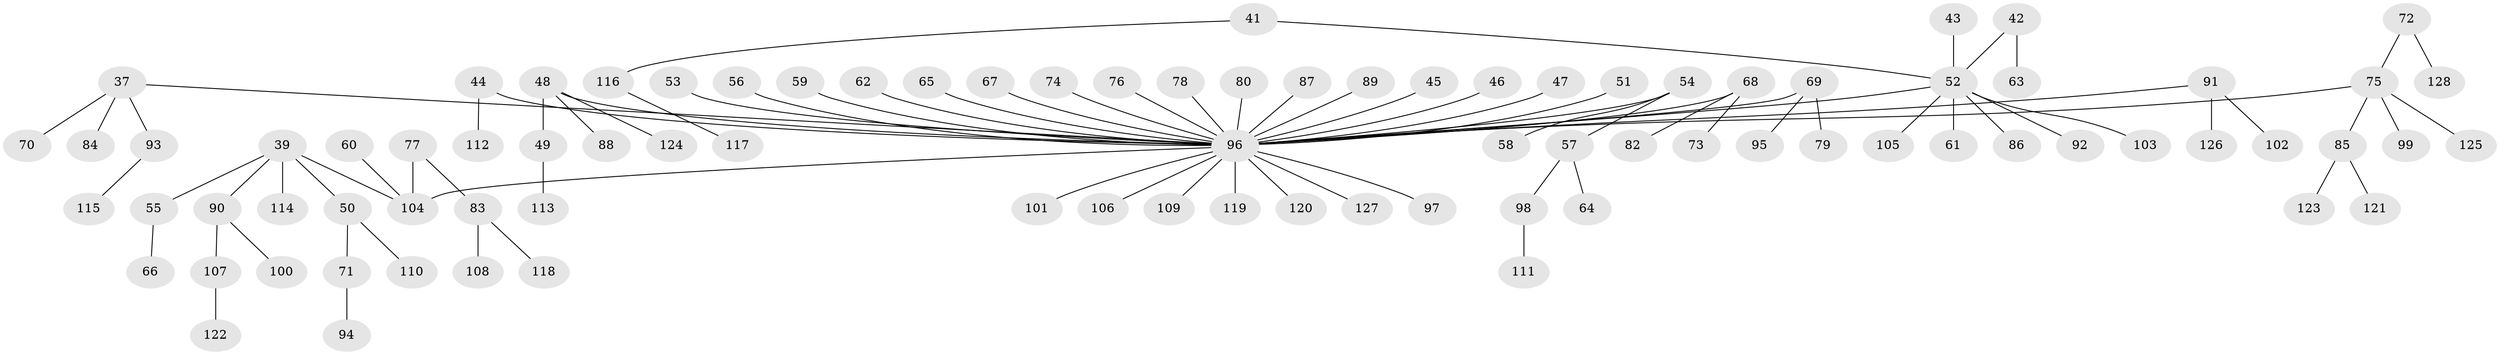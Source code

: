 // original degree distribution, {8: 0.03125, 5: 0.03125, 4: 0.0390625, 3: 0.1640625, 1: 0.5390625, 2: 0.1953125}
// Generated by graph-tools (version 1.1) at 2025/57/03/04/25 21:57:07]
// undirected, 89 vertices, 88 edges
graph export_dot {
graph [start="1"]
  node [color=gray90,style=filled];
  37 [super="+19"];
  39 [super="+23"];
  41;
  42;
  43;
  44;
  45;
  46;
  47;
  48;
  49;
  50;
  51;
  52 [super="+21"];
  53;
  54 [super="+7"];
  55;
  56;
  57;
  58;
  59;
  60;
  61;
  62;
  63;
  64;
  65;
  66;
  67;
  68 [super="+28"];
  69;
  70;
  71;
  72;
  73;
  74;
  75 [super="+16"];
  76;
  77;
  78;
  79;
  80;
  82;
  83;
  84;
  85;
  86;
  87;
  88;
  89;
  90;
  91;
  92;
  93;
  94;
  95;
  96 [super="+22+81+38+31+30+36+35+27+40+33"];
  97;
  98;
  99;
  100;
  101;
  102;
  103;
  104 [super="+4"];
  105;
  106;
  107;
  108;
  109;
  110;
  111;
  112;
  113;
  114;
  115;
  116;
  117;
  118;
  119;
  120;
  121;
  122;
  123;
  124;
  125;
  126;
  127;
  128;
  37 -- 70;
  37 -- 84;
  37 -- 93;
  37 -- 96;
  39 -- 50;
  39 -- 55;
  39 -- 90;
  39 -- 114;
  39 -- 104;
  41 -- 116;
  41 -- 52;
  42 -- 63;
  42 -- 52;
  43 -- 52;
  44 -- 112;
  44 -- 96;
  45 -- 96;
  46 -- 96;
  47 -- 96;
  48 -- 49;
  48 -- 88;
  48 -- 124;
  48 -- 96;
  49 -- 113;
  50 -- 71;
  50 -- 110;
  51 -- 96;
  52 -- 103;
  52 -- 105;
  52 -- 86;
  52 -- 92;
  52 -- 61;
  52 -- 96;
  53 -- 96;
  54 -- 57;
  54 -- 58;
  54 -- 96;
  55 -- 66;
  56 -- 96;
  57 -- 64;
  57 -- 98;
  59 -- 96;
  60 -- 104;
  62 -- 96;
  65 -- 96;
  67 -- 96;
  68 -- 82;
  68 -- 73;
  68 -- 96;
  69 -- 79;
  69 -- 95;
  69 -- 96;
  71 -- 94;
  72 -- 128;
  72 -- 75;
  74 -- 96;
  75 -- 85;
  75 -- 99;
  75 -- 125;
  75 -- 96;
  76 -- 96;
  77 -- 83;
  77 -- 104;
  78 -- 96;
  80 -- 96;
  83 -- 108;
  83 -- 118;
  85 -- 121;
  85 -- 123;
  87 -- 96;
  89 -- 96;
  90 -- 100;
  90 -- 107;
  91 -- 102;
  91 -- 126;
  91 -- 96;
  93 -- 115;
  96 -- 97;
  96 -- 101;
  96 -- 104;
  96 -- 109;
  96 -- 127;
  96 -- 119;
  96 -- 120;
  96 -- 106;
  98 -- 111;
  107 -- 122;
  116 -- 117;
}
